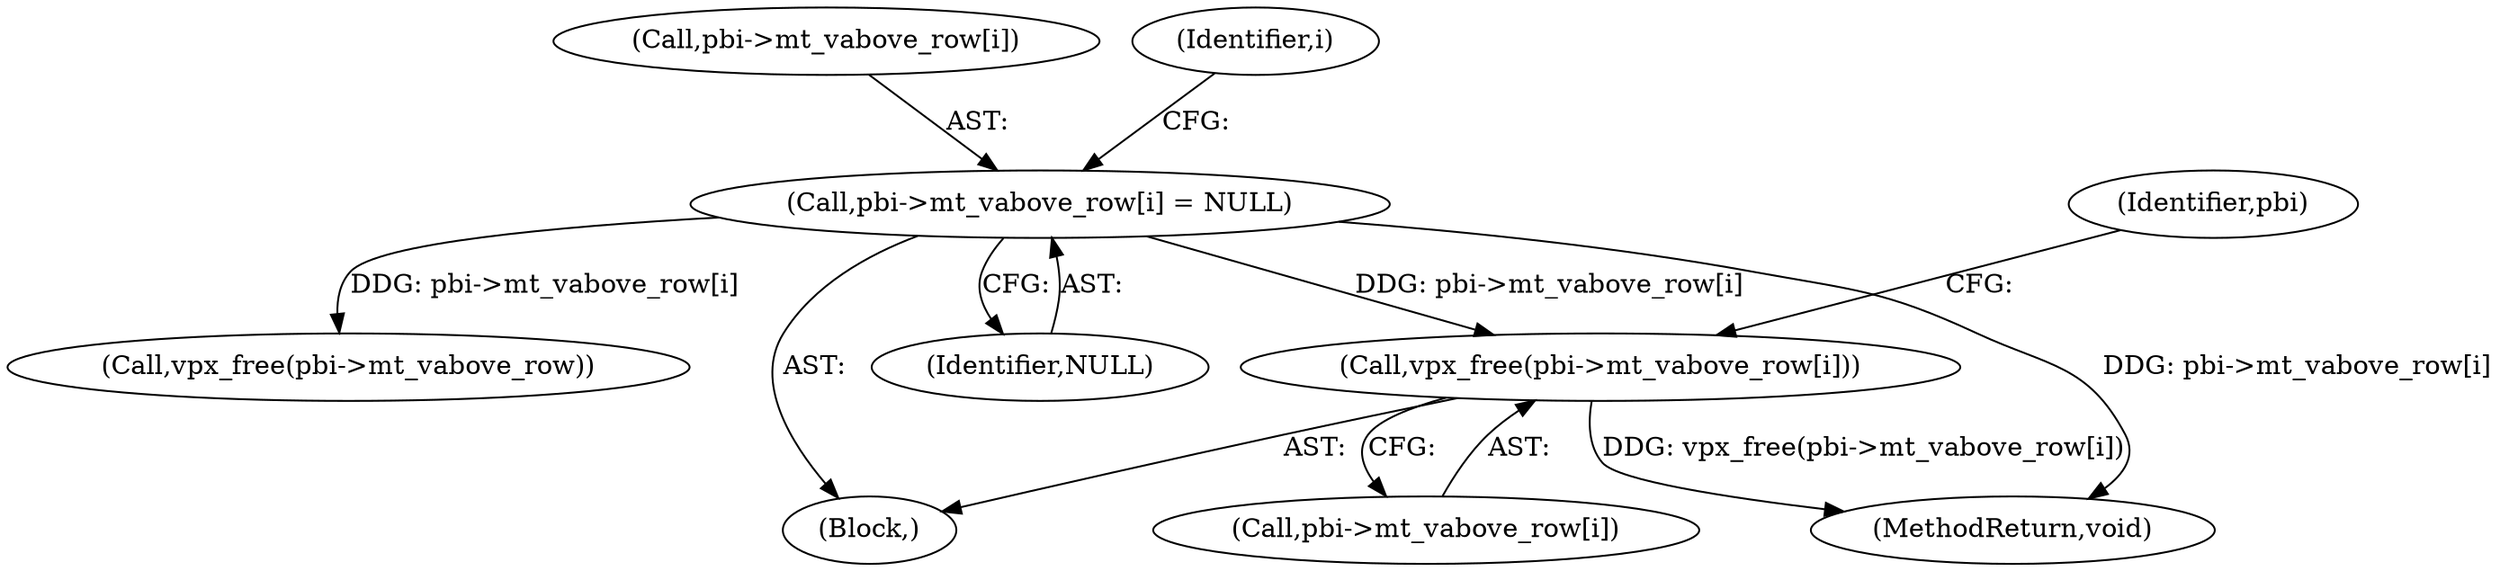 digraph "1_Android_6886e8e0a9db2dbad723dc37a548233e004b33bc_3@API" {
"1000210" [label="(Call,vpx_free(pbi->mt_vabove_row[i]))"];
"1000216" [label="(Call,pbi->mt_vabove_row[i] = NULL)"];
"1000217" [label="(Call,pbi->mt_vabove_row[i])"];
"1000211" [label="(Call,pbi->mt_vabove_row[i])"];
"1000223" [label="(Call,vpx_free(pbi->mt_vabove_row))"];
"1000343" [label="(MethodReturn,void)"];
"1000216" [label="(Call,pbi->mt_vabove_row[i] = NULL)"];
"1000219" [label="(Identifier,pbi)"];
"1000208" [label="(Identifier,i)"];
"1000209" [label="(Block,)"];
"1000210" [label="(Call,vpx_free(pbi->mt_vabove_row[i]))"];
"1000222" [label="(Identifier,NULL)"];
"1000210" -> "1000209"  [label="AST: "];
"1000210" -> "1000211"  [label="CFG: "];
"1000211" -> "1000210"  [label="AST: "];
"1000219" -> "1000210"  [label="CFG: "];
"1000210" -> "1000343"  [label="DDG: vpx_free(pbi->mt_vabove_row[i])"];
"1000216" -> "1000210"  [label="DDG: pbi->mt_vabove_row[i]"];
"1000216" -> "1000209"  [label="AST: "];
"1000216" -> "1000222"  [label="CFG: "];
"1000217" -> "1000216"  [label="AST: "];
"1000222" -> "1000216"  [label="AST: "];
"1000208" -> "1000216"  [label="CFG: "];
"1000216" -> "1000343"  [label="DDG: pbi->mt_vabove_row[i]"];
"1000216" -> "1000223"  [label="DDG: pbi->mt_vabove_row[i]"];
}
